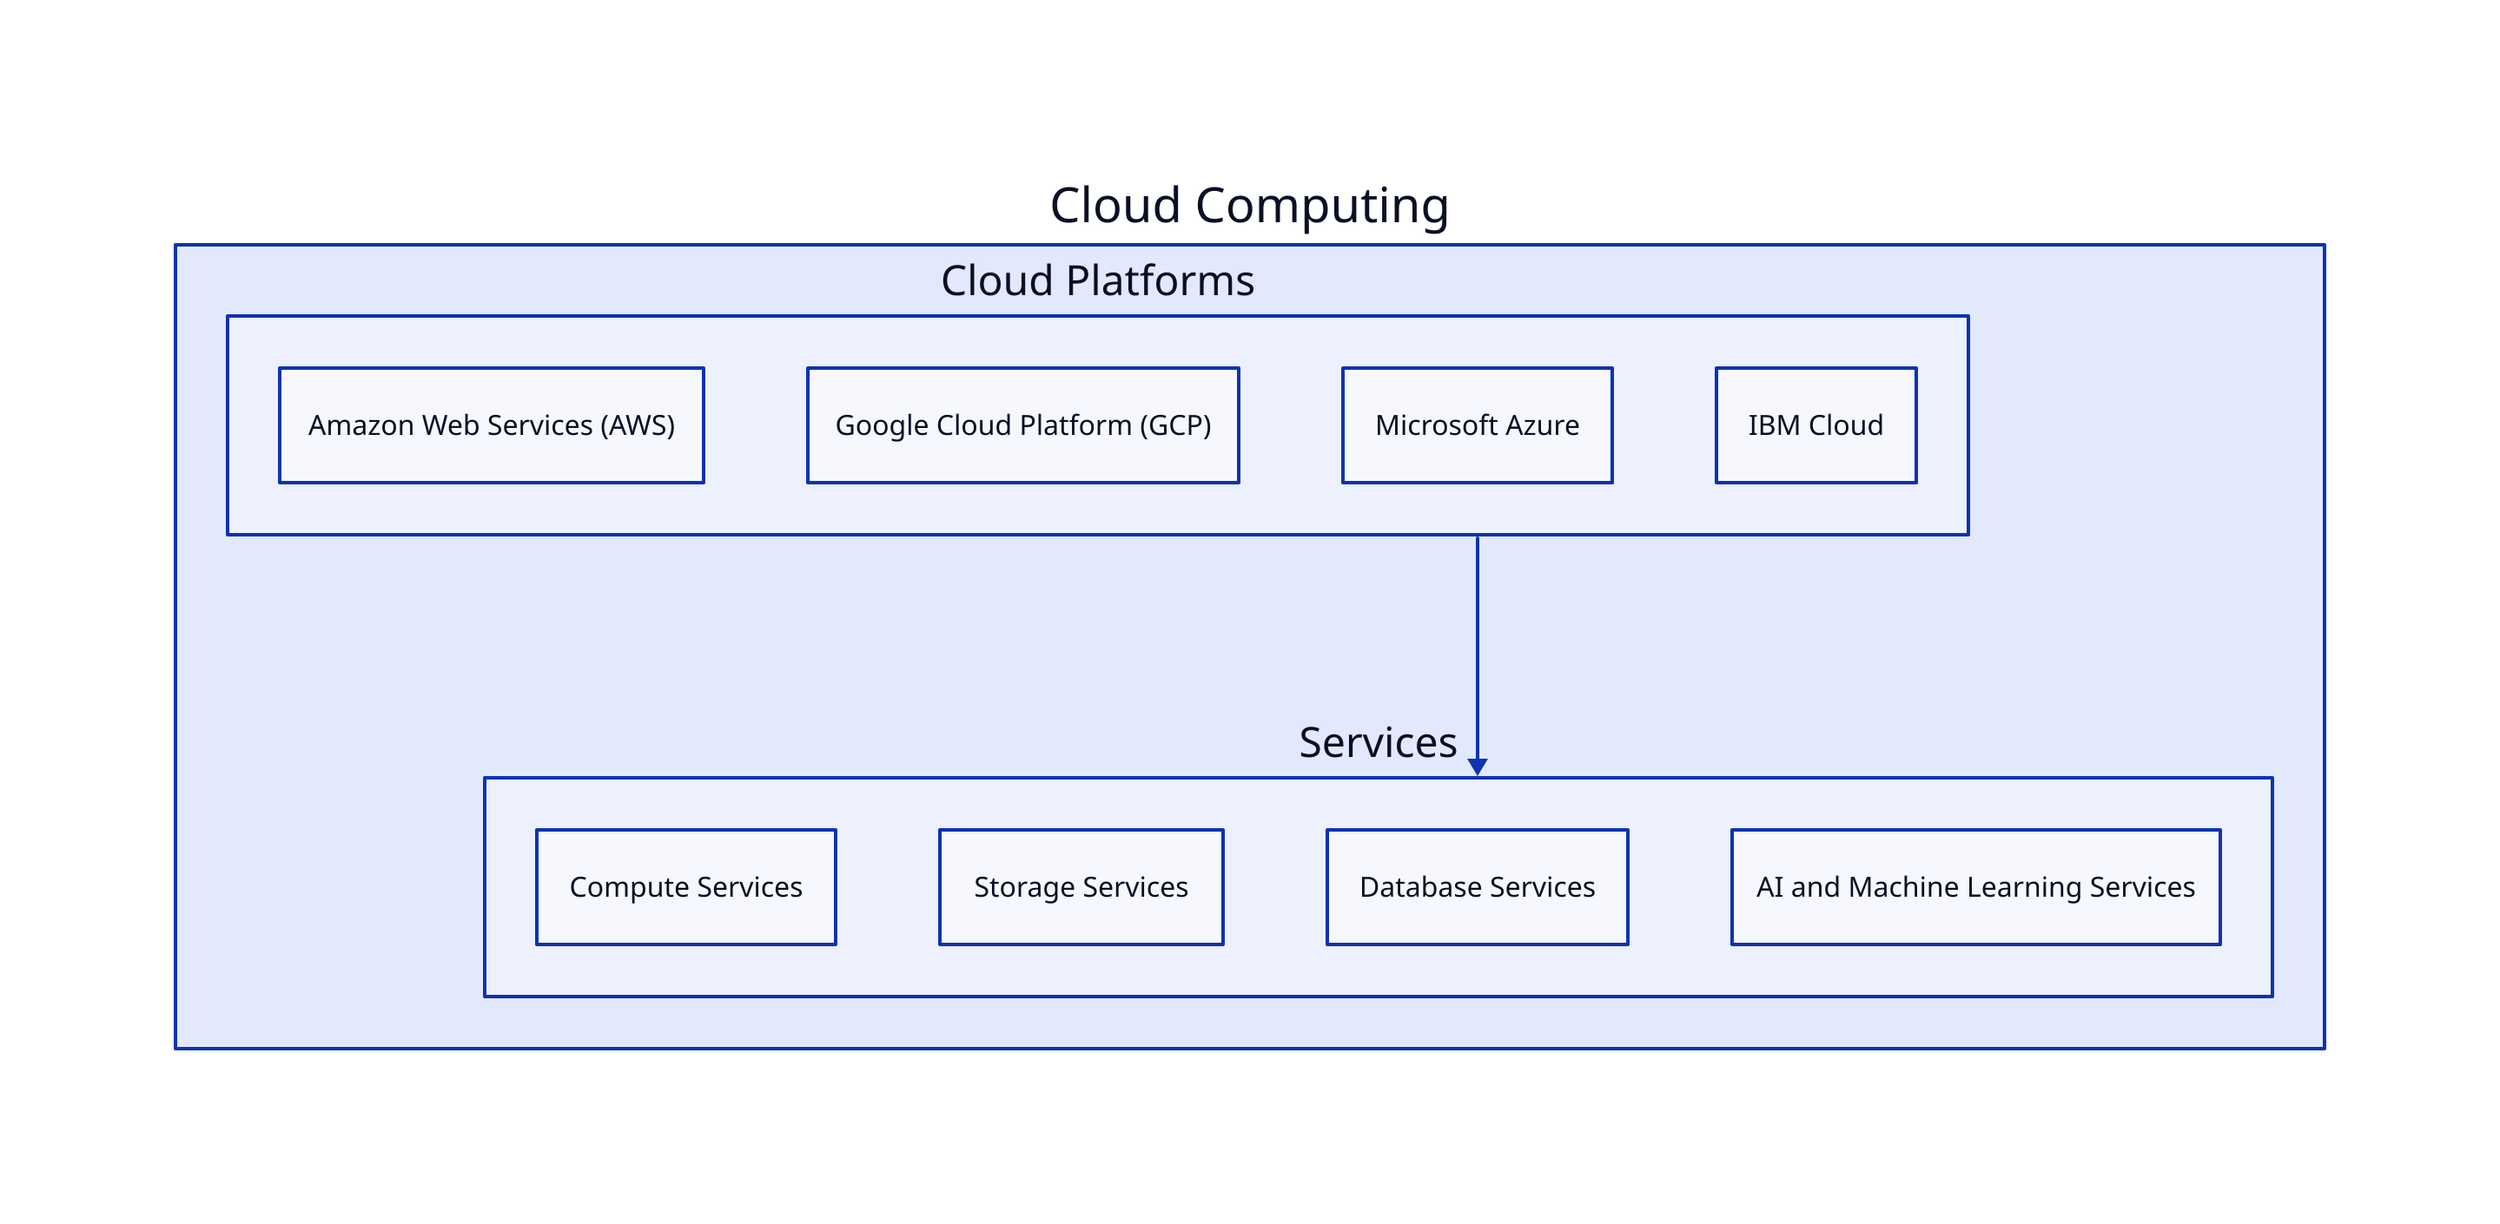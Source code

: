
cloud_computing: {
    label: "Cloud Computing"
    cloud_platforms: {
      label: "Cloud Platforms"
      aws: {
        label: "Amazon Web Services (AWS)"
      }
      gcp: {
        label: "Google Cloud Platform (GCP)"
      }
      azure: {
        label: "Microsoft Azure"
      }
      ibm_cloud: {
        label: "IBM Cloud"
      }
    }
    services: {
      label: "Services"
      compute_services: {
        label: "Compute Services"
      }
      storage_services: {
        label: "Storage Services"
      }
      database_services: {
        label: "Database Services"
      }
      ai_ml_services: {
        label: "AI and Machine Learning Services"
      }
    }
    cloud_platforms -> services
  }
  